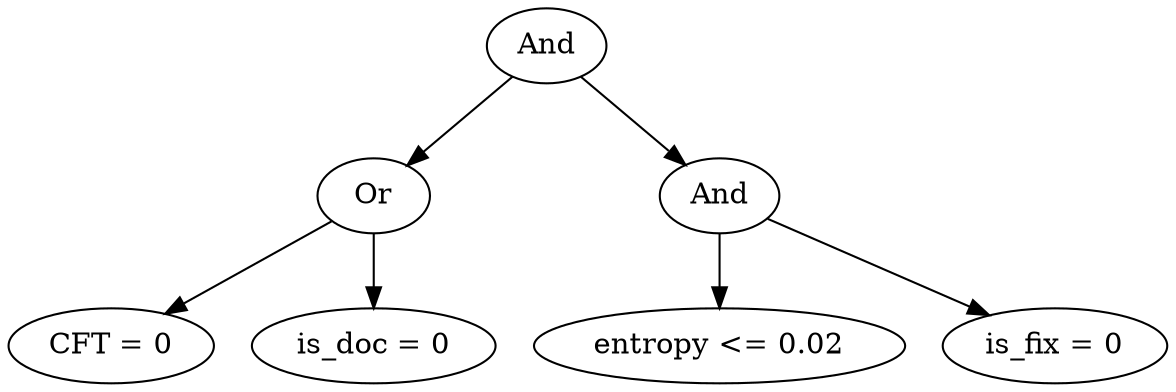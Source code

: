 digraph G {
	graph [bb="0,0,470.39,180",
		dpi=78
	];
	node [label="\N"];
	1	 [height=0.5,
		label=And,
		pos="222.9,162",
		width=0.75];
	2	 [height=0.5,
		label=Or,
		pos="153.9,90",
		width=0.75];
	1 -> 2	 [pos="e,168.17,105.49 208.6,146.5 198.98,136.73 186.12,123.69 175.29,112.7"];
	3	 [height=0.5,
		label=And,
		pos="291.9,90",
		width=0.75];
	1 -> 3	 [pos="e,277.62,105.49 237.19,146.5 246.81,136.73 259.67,123.69 270.51,112.7"];
	4	 [height=0.5,
		label="CFT = 0",
		pos="42.896,18",
		width=1.1916];
	2 -> 4	 [pos="e,65.556,33.29 134.81,76.967 118.15,66.458 93.646,51.004 74.127,38.695"];
	5	 [height=0.5,
		label="is_doc = 0",
		pos="153.9,18",
		width=1.3902];
	2 -> 5	 [pos="e,153.9,36.104 153.9,71.697 153.9,63.983 153.9,54.712 153.9,46.112"];
	6	 [height=0.5,
		label="entropy <= 0.02",
		pos="291.9,18",
		width=1.9318];
	3 -> 6	 [pos="e,291.9,36.104 291.9,71.697 291.9,63.983 291.9,54.712 291.9,46.112"];
	7	 [height=0.5,
		label="is_fix = 0",
		pos="424.9,18",
		width=1.2638];
	3 -> 7	 [pos="e,398.66,32.81 312.39,78.216 332.93,67.402 364.97,50.538 389.62,37.569"];
}

